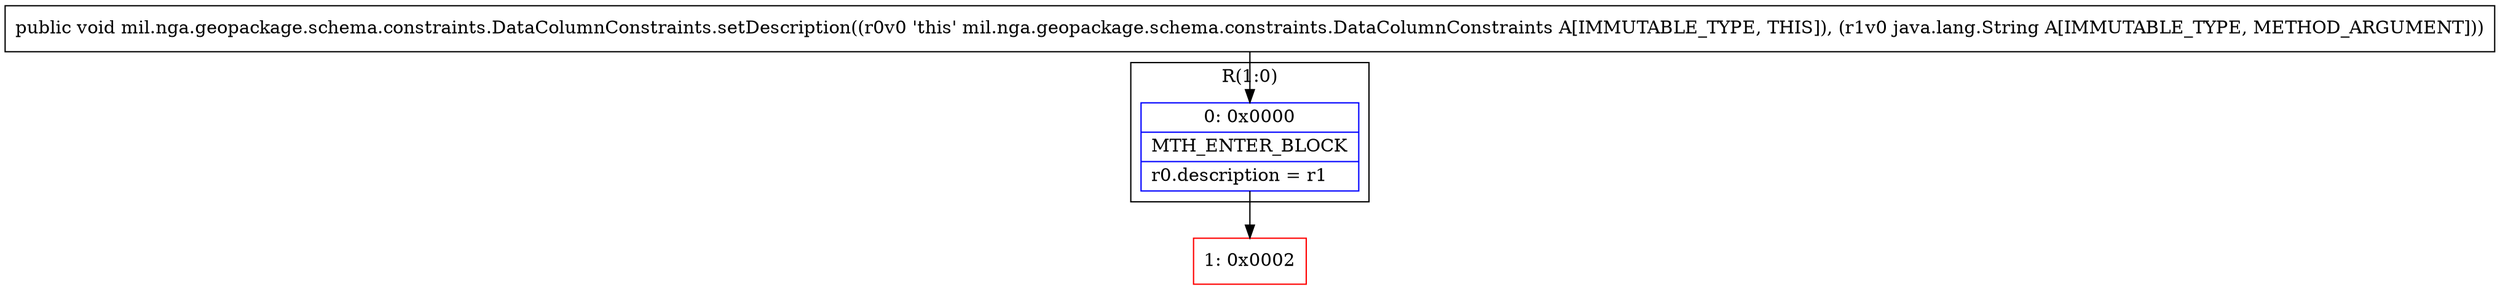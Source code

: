 digraph "CFG formil.nga.geopackage.schema.constraints.DataColumnConstraints.setDescription(Ljava\/lang\/String;)V" {
subgraph cluster_Region_1619737174 {
label = "R(1:0)";
node [shape=record,color=blue];
Node_0 [shape=record,label="{0\:\ 0x0000|MTH_ENTER_BLOCK\l|r0.description = r1\l}"];
}
Node_1 [shape=record,color=red,label="{1\:\ 0x0002}"];
MethodNode[shape=record,label="{public void mil.nga.geopackage.schema.constraints.DataColumnConstraints.setDescription((r0v0 'this' mil.nga.geopackage.schema.constraints.DataColumnConstraints A[IMMUTABLE_TYPE, THIS]), (r1v0 java.lang.String A[IMMUTABLE_TYPE, METHOD_ARGUMENT])) }"];
MethodNode -> Node_0;
Node_0 -> Node_1;
}

